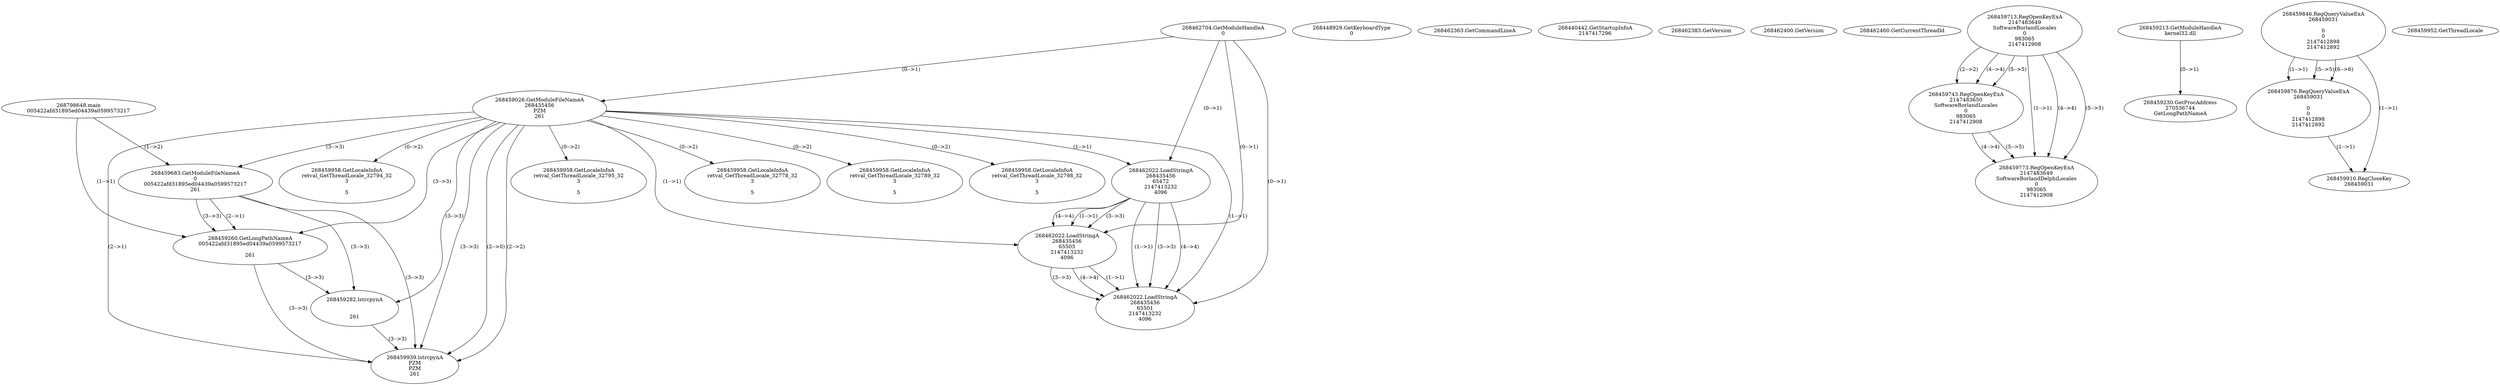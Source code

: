 // Global SCDG with merge call
digraph {
	0 [label="268798648.main
005422afd31895ed04439a0599573217"]
	1 [label="268462704.GetModuleHandleA
0"]
	2 [label="268448929.GetKeyboardType
0"]
	3 [label="268462363.GetCommandLineA
"]
	4 [label="268440442.GetStartupInfoA
2147417296"]
	5 [label="268462383.GetVersion
"]
	6 [label="268462400.GetVersion
"]
	7 [label="268462460.GetCurrentThreadId
"]
	8 [label="268459026.GetModuleFileNameA
268435456
PZM
261"]
	1 -> 8 [label="(0-->1)"]
	9 [label="268459683.GetModuleFileNameA
0
005422afd31895ed04439a0599573217
261"]
	0 -> 9 [label="(1-->2)"]
	8 -> 9 [label="(3-->3)"]
	10 [label="268459713.RegOpenKeyExA
2147483649
Software\Borland\Locales
0
983065
2147412908"]
	11 [label="268459743.RegOpenKeyExA
2147483650
Software\Borland\Locales
0
983065
2147412908"]
	10 -> 11 [label="(2-->2)"]
	10 -> 11 [label="(4-->4)"]
	10 -> 11 [label="(5-->5)"]
	12 [label="268459213.GetModuleHandleA
kernel32.dll"]
	13 [label="268459230.GetProcAddress
270536744
GetLongPathNameA"]
	12 -> 13 [label="(0-->1)"]
	14 [label="268459260.GetLongPathNameA
005422afd31895ed04439a0599573217

261"]
	0 -> 14 [label="(1-->1)"]
	9 -> 14 [label="(2-->1)"]
	8 -> 14 [label="(3-->3)"]
	9 -> 14 [label="(3-->3)"]
	15 [label="268459282.lstrcpynA


261"]
	8 -> 15 [label="(3-->3)"]
	9 -> 15 [label="(3-->3)"]
	14 -> 15 [label="(3-->3)"]
	16 [label="268459846.RegQueryValueExA
268459031

0
0
2147412898
2147412892"]
	17 [label="268459876.RegQueryValueExA
268459031

0
0
2147412898
2147412892"]
	16 -> 17 [label="(1-->1)"]
	16 -> 17 [label="(5-->5)"]
	16 -> 17 [label="(6-->6)"]
	18 [label="268459910.RegCloseKey
268459031"]
	16 -> 18 [label="(1-->1)"]
	17 -> 18 [label="(1-->1)"]
	19 [label="268459939.lstrcpynA
PZM
PZM
261"]
	8 -> 19 [label="(2-->1)"]
	8 -> 19 [label="(2-->2)"]
	8 -> 19 [label="(3-->3)"]
	9 -> 19 [label="(3-->3)"]
	14 -> 19 [label="(3-->3)"]
	15 -> 19 [label="(3-->3)"]
	8 -> 19 [label="(2-->0)"]
	20 [label="268459952.GetThreadLocale
"]
	21 [label="268459958.GetLocaleInfoA
retval_GetThreadLocale_32795_32
3

5"]
	8 -> 21 [label="(0-->2)"]
	22 [label="268462022.LoadStringA
268435456
65472
2147413232
4096"]
	1 -> 22 [label="(0-->1)"]
	8 -> 22 [label="(1-->1)"]
	23 [label="268462022.LoadStringA
268435456
65503
2147413232
4096"]
	1 -> 23 [label="(0-->1)"]
	8 -> 23 [label="(1-->1)"]
	22 -> 23 [label="(1-->1)"]
	22 -> 23 [label="(3-->3)"]
	22 -> 23 [label="(4-->4)"]
	24 [label="268459773.RegOpenKeyExA
2147483649
Software\Borland\Delphi\Locales
0
983065
2147412908"]
	10 -> 24 [label="(1-->1)"]
	10 -> 24 [label="(4-->4)"]
	11 -> 24 [label="(4-->4)"]
	10 -> 24 [label="(5-->5)"]
	11 -> 24 [label="(5-->5)"]
	25 [label="268459958.GetLocaleInfoA
retval_GetThreadLocale_32778_32
3

5"]
	8 -> 25 [label="(0-->2)"]
	26 [label="268459958.GetLocaleInfoA
retval_GetThreadLocale_32789_32
3

5"]
	8 -> 26 [label="(0-->2)"]
	27 [label="268459958.GetLocaleInfoA
retval_GetThreadLocale_32798_32
3

5"]
	8 -> 27 [label="(0-->2)"]
	28 [label="268459958.GetLocaleInfoA
retval_GetThreadLocale_32794_32
3

5"]
	8 -> 28 [label="(0-->2)"]
	29 [label="268462022.LoadStringA
268435456
65501
2147413232
4096"]
	1 -> 29 [label="(0-->1)"]
	8 -> 29 [label="(1-->1)"]
	22 -> 29 [label="(1-->1)"]
	23 -> 29 [label="(1-->1)"]
	22 -> 29 [label="(3-->3)"]
	23 -> 29 [label="(3-->3)"]
	22 -> 29 [label="(4-->4)"]
	23 -> 29 [label="(4-->4)"]
}
